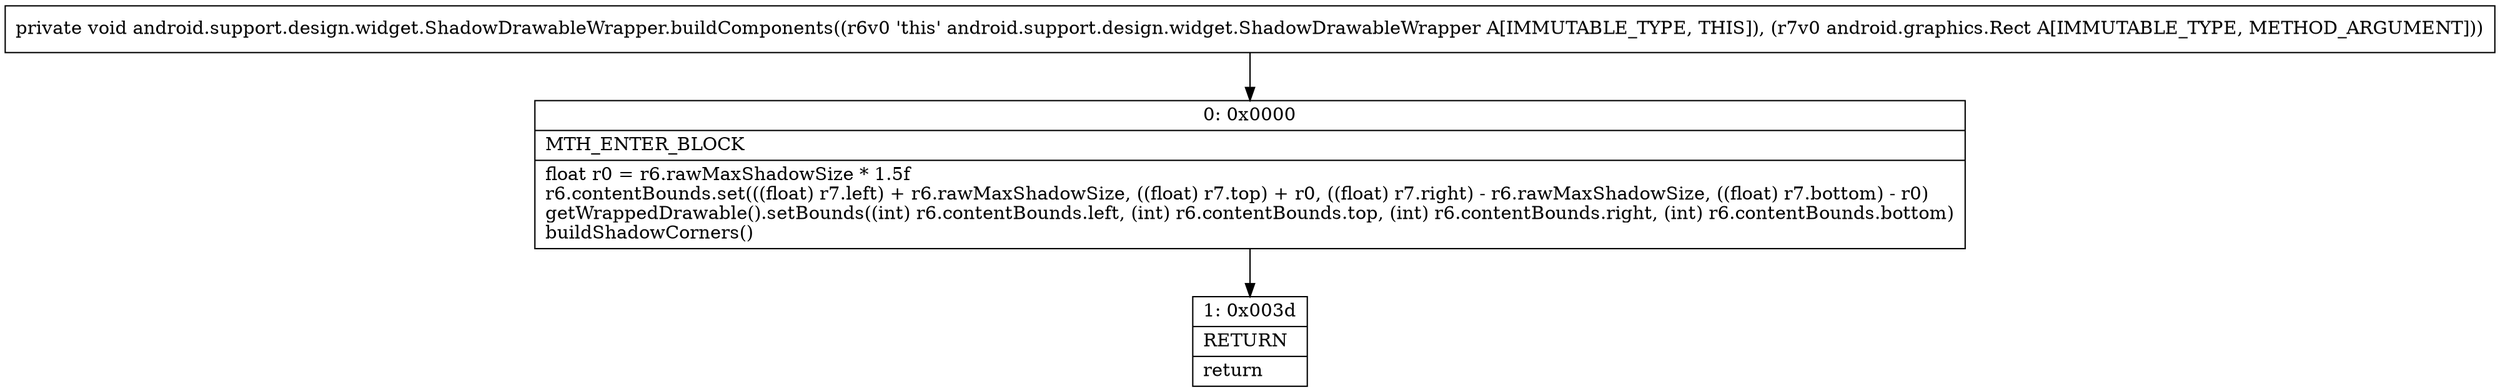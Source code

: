 digraph "CFG forandroid.support.design.widget.ShadowDrawableWrapper.buildComponents(Landroid\/graphics\/Rect;)V" {
Node_0 [shape=record,label="{0\:\ 0x0000|MTH_ENTER_BLOCK\l|float r0 = r6.rawMaxShadowSize * 1.5f\lr6.contentBounds.set(((float) r7.left) + r6.rawMaxShadowSize, ((float) r7.top) + r0, ((float) r7.right) \- r6.rawMaxShadowSize, ((float) r7.bottom) \- r0)\lgetWrappedDrawable().setBounds((int) r6.contentBounds.left, (int) r6.contentBounds.top, (int) r6.contentBounds.right, (int) r6.contentBounds.bottom)\lbuildShadowCorners()\l}"];
Node_1 [shape=record,label="{1\:\ 0x003d|RETURN\l|return\l}"];
MethodNode[shape=record,label="{private void android.support.design.widget.ShadowDrawableWrapper.buildComponents((r6v0 'this' android.support.design.widget.ShadowDrawableWrapper A[IMMUTABLE_TYPE, THIS]), (r7v0 android.graphics.Rect A[IMMUTABLE_TYPE, METHOD_ARGUMENT])) }"];
MethodNode -> Node_0;
Node_0 -> Node_1;
}

